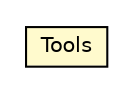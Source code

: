 #!/usr/local/bin/dot
#
# Class diagram 
# Generated by UMLGraph version 5.2 (http://www.umlgraph.org/)
#

digraph G {
	edge [fontname="Helvetica",fontsize=10,labelfontname="Helvetica",labelfontsize=10];
	node [fontname="Helvetica",fontsize=10,shape=plaintext];
	nodesep=0.25;
	ranksep=0.5;
	// it.unica.foresee.utils.Tools
	c121 [label=<<table title="it.unica.foresee.utils.Tools" border="0" cellborder="1" cellspacing="0" cellpadding="2" port="p" bgcolor="lemonChiffon" href="./Tools.html">
		<tr><td><table border="0" cellspacing="0" cellpadding="1">
<tr><td align="center" balign="center"> Tools </td></tr>
		</table></td></tr>
		</table>>, fontname="Helvetica", fontcolor="black", fontsize=10.0];
}

